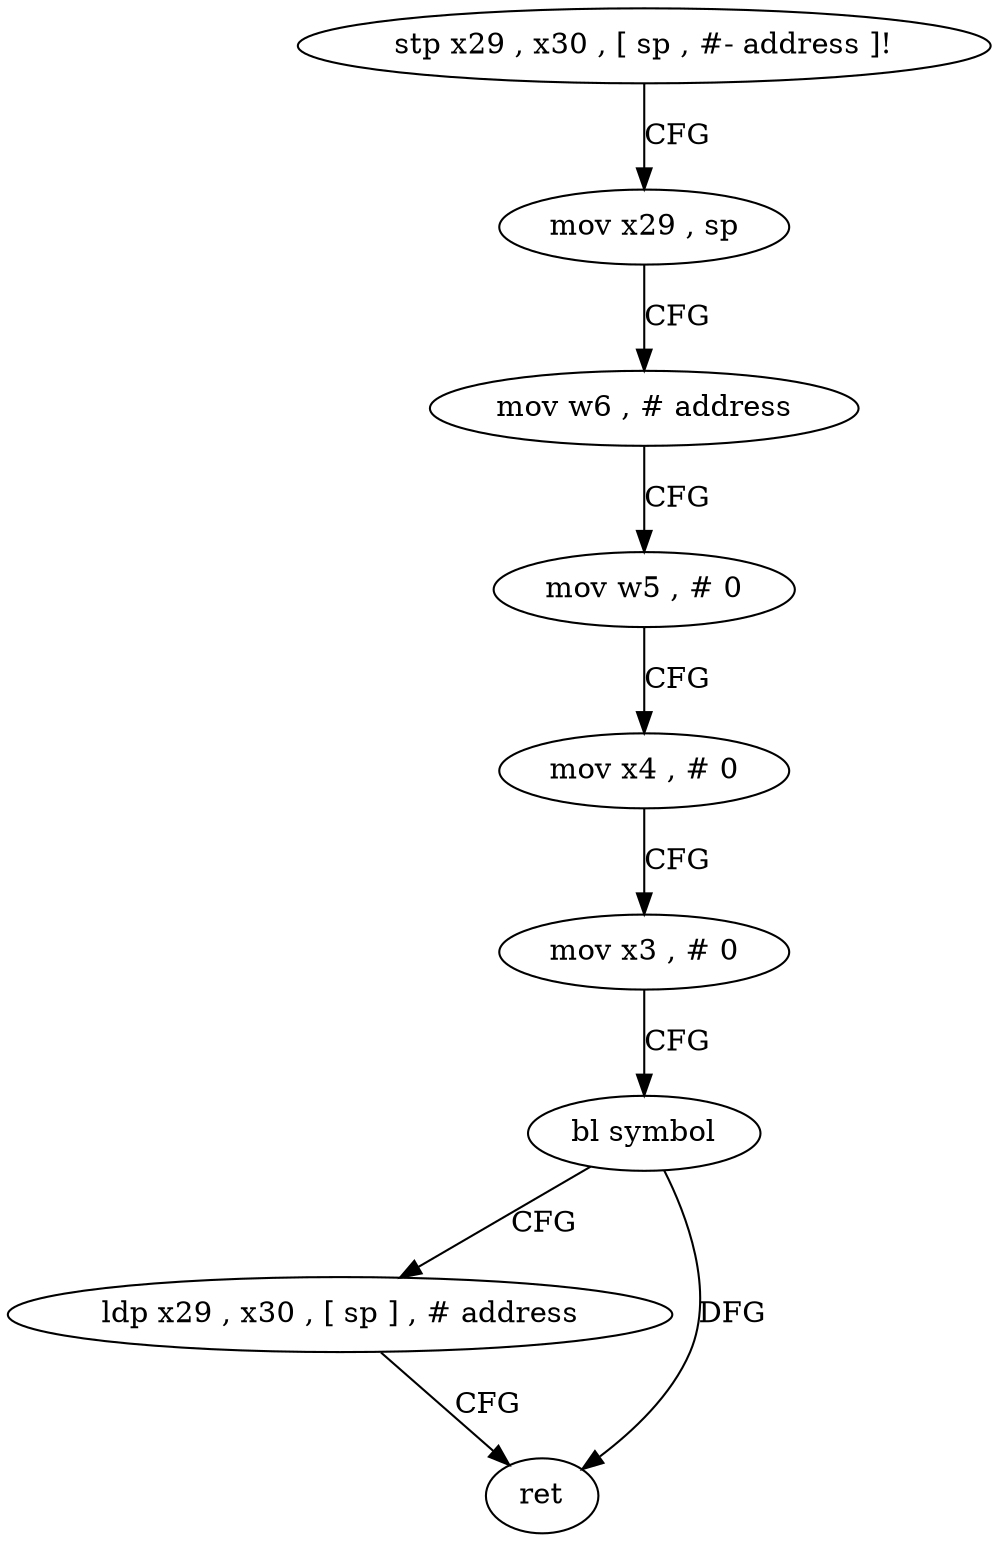 digraph "func" {
"4205368" [label = "stp x29 , x30 , [ sp , #- address ]!" ]
"4205372" [label = "mov x29 , sp" ]
"4205376" [label = "mov w6 , # address" ]
"4205380" [label = "mov w5 , # 0" ]
"4205384" [label = "mov x4 , # 0" ]
"4205388" [label = "mov x3 , # 0" ]
"4205392" [label = "bl symbol" ]
"4205396" [label = "ldp x29 , x30 , [ sp ] , # address" ]
"4205400" [label = "ret" ]
"4205368" -> "4205372" [ label = "CFG" ]
"4205372" -> "4205376" [ label = "CFG" ]
"4205376" -> "4205380" [ label = "CFG" ]
"4205380" -> "4205384" [ label = "CFG" ]
"4205384" -> "4205388" [ label = "CFG" ]
"4205388" -> "4205392" [ label = "CFG" ]
"4205392" -> "4205396" [ label = "CFG" ]
"4205392" -> "4205400" [ label = "DFG" ]
"4205396" -> "4205400" [ label = "CFG" ]
}
